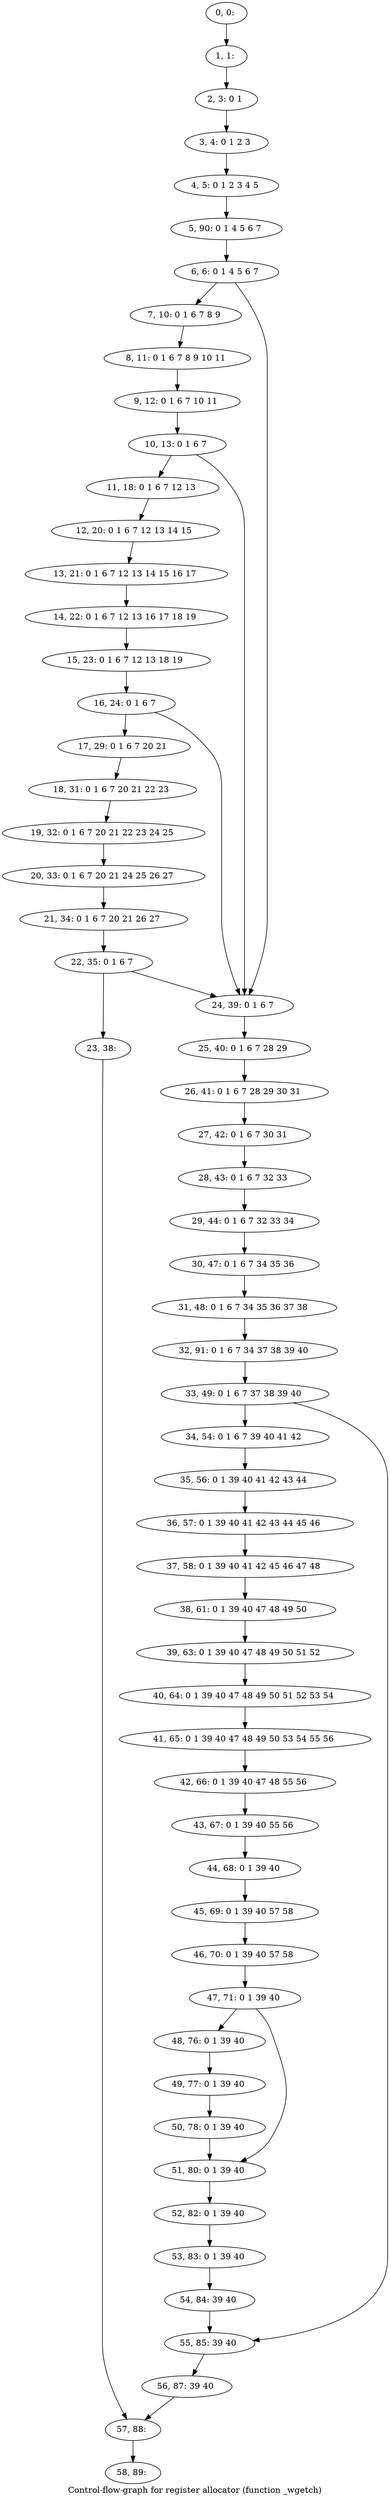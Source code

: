 digraph G {
graph [label="Control-flow-graph for register allocator (function _wgetch)"]
0[label="0, 0: "];
1[label="1, 1: "];
2[label="2, 3: 0 1 "];
3[label="3, 4: 0 1 2 3 "];
4[label="4, 5: 0 1 2 3 4 5 "];
5[label="5, 90: 0 1 4 5 6 7 "];
6[label="6, 6: 0 1 4 5 6 7 "];
7[label="7, 10: 0 1 6 7 8 9 "];
8[label="8, 11: 0 1 6 7 8 9 10 11 "];
9[label="9, 12: 0 1 6 7 10 11 "];
10[label="10, 13: 0 1 6 7 "];
11[label="11, 18: 0 1 6 7 12 13 "];
12[label="12, 20: 0 1 6 7 12 13 14 15 "];
13[label="13, 21: 0 1 6 7 12 13 14 15 16 17 "];
14[label="14, 22: 0 1 6 7 12 13 16 17 18 19 "];
15[label="15, 23: 0 1 6 7 12 13 18 19 "];
16[label="16, 24: 0 1 6 7 "];
17[label="17, 29: 0 1 6 7 20 21 "];
18[label="18, 31: 0 1 6 7 20 21 22 23 "];
19[label="19, 32: 0 1 6 7 20 21 22 23 24 25 "];
20[label="20, 33: 0 1 6 7 20 21 24 25 26 27 "];
21[label="21, 34: 0 1 6 7 20 21 26 27 "];
22[label="22, 35: 0 1 6 7 "];
23[label="23, 38: "];
24[label="24, 39: 0 1 6 7 "];
25[label="25, 40: 0 1 6 7 28 29 "];
26[label="26, 41: 0 1 6 7 28 29 30 31 "];
27[label="27, 42: 0 1 6 7 30 31 "];
28[label="28, 43: 0 1 6 7 32 33 "];
29[label="29, 44: 0 1 6 7 32 33 34 "];
30[label="30, 47: 0 1 6 7 34 35 36 "];
31[label="31, 48: 0 1 6 7 34 35 36 37 38 "];
32[label="32, 91: 0 1 6 7 34 37 38 39 40 "];
33[label="33, 49: 0 1 6 7 37 38 39 40 "];
34[label="34, 54: 0 1 6 7 39 40 41 42 "];
35[label="35, 56: 0 1 39 40 41 42 43 44 "];
36[label="36, 57: 0 1 39 40 41 42 43 44 45 46 "];
37[label="37, 58: 0 1 39 40 41 42 45 46 47 48 "];
38[label="38, 61: 0 1 39 40 47 48 49 50 "];
39[label="39, 63: 0 1 39 40 47 48 49 50 51 52 "];
40[label="40, 64: 0 1 39 40 47 48 49 50 51 52 53 54 "];
41[label="41, 65: 0 1 39 40 47 48 49 50 53 54 55 56 "];
42[label="42, 66: 0 1 39 40 47 48 55 56 "];
43[label="43, 67: 0 1 39 40 55 56 "];
44[label="44, 68: 0 1 39 40 "];
45[label="45, 69: 0 1 39 40 57 58 "];
46[label="46, 70: 0 1 39 40 57 58 "];
47[label="47, 71: 0 1 39 40 "];
48[label="48, 76: 0 1 39 40 "];
49[label="49, 77: 0 1 39 40 "];
50[label="50, 78: 0 1 39 40 "];
51[label="51, 80: 0 1 39 40 "];
52[label="52, 82: 0 1 39 40 "];
53[label="53, 83: 0 1 39 40 "];
54[label="54, 84: 39 40 "];
55[label="55, 85: 39 40 "];
56[label="56, 87: 39 40 "];
57[label="57, 88: "];
58[label="58, 89: "];
0->1 ;
1->2 ;
2->3 ;
3->4 ;
4->5 ;
5->6 ;
6->7 ;
6->24 ;
7->8 ;
8->9 ;
9->10 ;
10->11 ;
10->24 ;
11->12 ;
12->13 ;
13->14 ;
14->15 ;
15->16 ;
16->17 ;
16->24 ;
17->18 ;
18->19 ;
19->20 ;
20->21 ;
21->22 ;
22->23 ;
22->24 ;
23->57 ;
24->25 ;
25->26 ;
26->27 ;
27->28 ;
28->29 ;
29->30 ;
30->31 ;
31->32 ;
32->33 ;
33->34 ;
33->55 ;
34->35 ;
35->36 ;
36->37 ;
37->38 ;
38->39 ;
39->40 ;
40->41 ;
41->42 ;
42->43 ;
43->44 ;
44->45 ;
45->46 ;
46->47 ;
47->48 ;
47->51 ;
48->49 ;
49->50 ;
50->51 ;
51->52 ;
52->53 ;
53->54 ;
54->55 ;
55->56 ;
56->57 ;
57->58 ;
}
